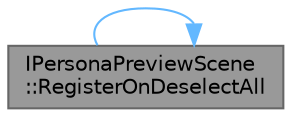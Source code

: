 digraph "IPersonaPreviewScene::RegisterOnDeselectAll"
{
 // INTERACTIVE_SVG=YES
 // LATEX_PDF_SIZE
  bgcolor="transparent";
  edge [fontname=Helvetica,fontsize=10,labelfontname=Helvetica,labelfontsize=10];
  node [fontname=Helvetica,fontsize=10,shape=box,height=0.2,width=0.4];
  rankdir="LR";
  Node1 [id="Node000001",label="IPersonaPreviewScene\l::RegisterOnDeselectAll",height=0.2,width=0.4,color="gray40", fillcolor="grey60", style="filled", fontcolor="black",tooltip="Registers a delegate to be called when all sockets/bones are deselected."];
  Node1 -> Node1 [id="edge1_Node000001_Node000001",color="steelblue1",style="solid",tooltip=" "];
}
